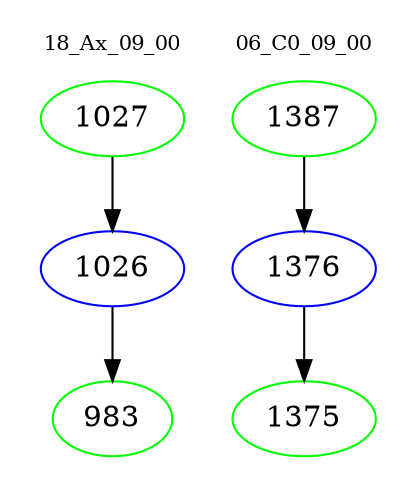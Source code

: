 digraph{
subgraph cluster_0 {
color = white
label = "18_Ax_09_00";
fontsize=10;
T0_1027 [label="1027", color="green"]
T0_1027 -> T0_1026 [color="black"]
T0_1026 [label="1026", color="blue"]
T0_1026 -> T0_983 [color="black"]
T0_983 [label="983", color="green"]
}
subgraph cluster_1 {
color = white
label = "06_C0_09_00";
fontsize=10;
T1_1387 [label="1387", color="green"]
T1_1387 -> T1_1376 [color="black"]
T1_1376 [label="1376", color="blue"]
T1_1376 -> T1_1375 [color="black"]
T1_1375 [label="1375", color="green"]
}
}
